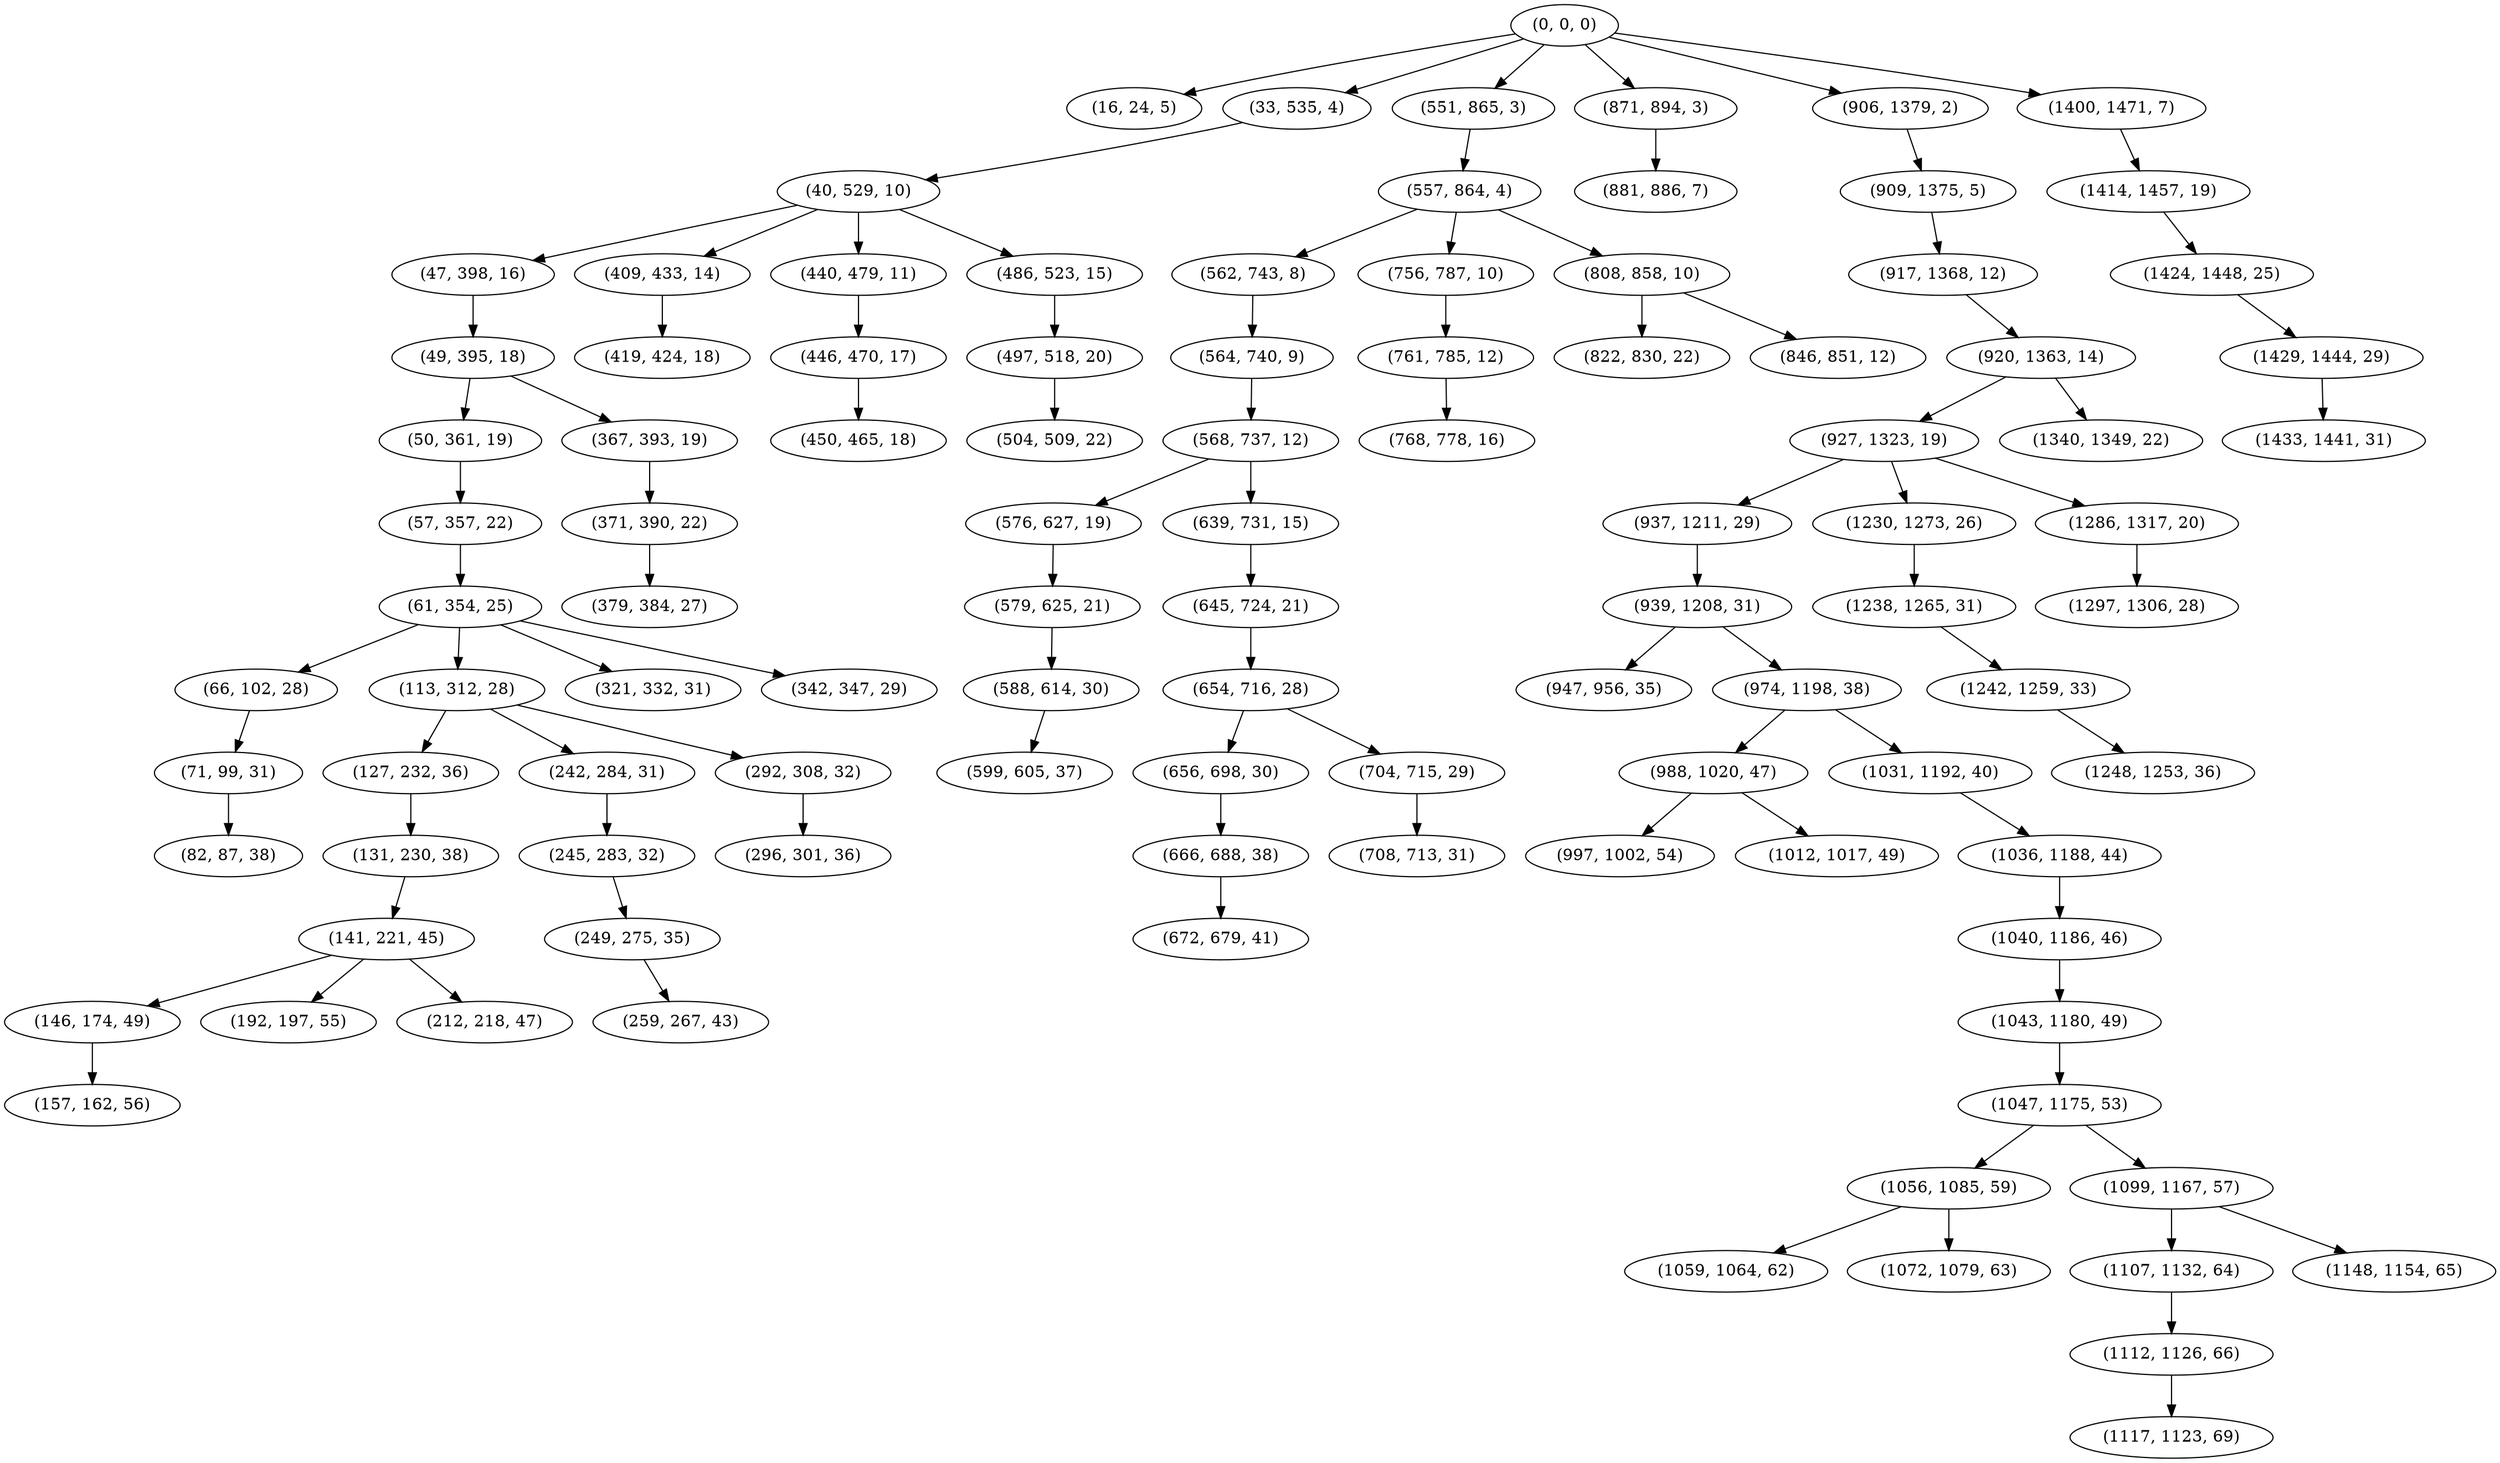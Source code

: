 digraph tree {
    "(0, 0, 0)";
    "(16, 24, 5)";
    "(33, 535, 4)";
    "(40, 529, 10)";
    "(47, 398, 16)";
    "(49, 395, 18)";
    "(50, 361, 19)";
    "(57, 357, 22)";
    "(61, 354, 25)";
    "(66, 102, 28)";
    "(71, 99, 31)";
    "(82, 87, 38)";
    "(113, 312, 28)";
    "(127, 232, 36)";
    "(131, 230, 38)";
    "(141, 221, 45)";
    "(146, 174, 49)";
    "(157, 162, 56)";
    "(192, 197, 55)";
    "(212, 218, 47)";
    "(242, 284, 31)";
    "(245, 283, 32)";
    "(249, 275, 35)";
    "(259, 267, 43)";
    "(292, 308, 32)";
    "(296, 301, 36)";
    "(321, 332, 31)";
    "(342, 347, 29)";
    "(367, 393, 19)";
    "(371, 390, 22)";
    "(379, 384, 27)";
    "(409, 433, 14)";
    "(419, 424, 18)";
    "(440, 479, 11)";
    "(446, 470, 17)";
    "(450, 465, 18)";
    "(486, 523, 15)";
    "(497, 518, 20)";
    "(504, 509, 22)";
    "(551, 865, 3)";
    "(557, 864, 4)";
    "(562, 743, 8)";
    "(564, 740, 9)";
    "(568, 737, 12)";
    "(576, 627, 19)";
    "(579, 625, 21)";
    "(588, 614, 30)";
    "(599, 605, 37)";
    "(639, 731, 15)";
    "(645, 724, 21)";
    "(654, 716, 28)";
    "(656, 698, 30)";
    "(666, 688, 38)";
    "(672, 679, 41)";
    "(704, 715, 29)";
    "(708, 713, 31)";
    "(756, 787, 10)";
    "(761, 785, 12)";
    "(768, 778, 16)";
    "(808, 858, 10)";
    "(822, 830, 22)";
    "(846, 851, 12)";
    "(871, 894, 3)";
    "(881, 886, 7)";
    "(906, 1379, 2)";
    "(909, 1375, 5)";
    "(917, 1368, 12)";
    "(920, 1363, 14)";
    "(927, 1323, 19)";
    "(937, 1211, 29)";
    "(939, 1208, 31)";
    "(947, 956, 35)";
    "(974, 1198, 38)";
    "(988, 1020, 47)";
    "(997, 1002, 54)";
    "(1012, 1017, 49)";
    "(1031, 1192, 40)";
    "(1036, 1188, 44)";
    "(1040, 1186, 46)";
    "(1043, 1180, 49)";
    "(1047, 1175, 53)";
    "(1056, 1085, 59)";
    "(1059, 1064, 62)";
    "(1072, 1079, 63)";
    "(1099, 1167, 57)";
    "(1107, 1132, 64)";
    "(1112, 1126, 66)";
    "(1117, 1123, 69)";
    "(1148, 1154, 65)";
    "(1230, 1273, 26)";
    "(1238, 1265, 31)";
    "(1242, 1259, 33)";
    "(1248, 1253, 36)";
    "(1286, 1317, 20)";
    "(1297, 1306, 28)";
    "(1340, 1349, 22)";
    "(1400, 1471, 7)";
    "(1414, 1457, 19)";
    "(1424, 1448, 25)";
    "(1429, 1444, 29)";
    "(1433, 1441, 31)";
    "(0, 0, 0)" -> "(16, 24, 5)";
    "(0, 0, 0)" -> "(33, 535, 4)";
    "(0, 0, 0)" -> "(551, 865, 3)";
    "(0, 0, 0)" -> "(871, 894, 3)";
    "(0, 0, 0)" -> "(906, 1379, 2)";
    "(0, 0, 0)" -> "(1400, 1471, 7)";
    "(33, 535, 4)" -> "(40, 529, 10)";
    "(40, 529, 10)" -> "(47, 398, 16)";
    "(40, 529, 10)" -> "(409, 433, 14)";
    "(40, 529, 10)" -> "(440, 479, 11)";
    "(40, 529, 10)" -> "(486, 523, 15)";
    "(47, 398, 16)" -> "(49, 395, 18)";
    "(49, 395, 18)" -> "(50, 361, 19)";
    "(49, 395, 18)" -> "(367, 393, 19)";
    "(50, 361, 19)" -> "(57, 357, 22)";
    "(57, 357, 22)" -> "(61, 354, 25)";
    "(61, 354, 25)" -> "(66, 102, 28)";
    "(61, 354, 25)" -> "(113, 312, 28)";
    "(61, 354, 25)" -> "(321, 332, 31)";
    "(61, 354, 25)" -> "(342, 347, 29)";
    "(66, 102, 28)" -> "(71, 99, 31)";
    "(71, 99, 31)" -> "(82, 87, 38)";
    "(113, 312, 28)" -> "(127, 232, 36)";
    "(113, 312, 28)" -> "(242, 284, 31)";
    "(113, 312, 28)" -> "(292, 308, 32)";
    "(127, 232, 36)" -> "(131, 230, 38)";
    "(131, 230, 38)" -> "(141, 221, 45)";
    "(141, 221, 45)" -> "(146, 174, 49)";
    "(141, 221, 45)" -> "(192, 197, 55)";
    "(141, 221, 45)" -> "(212, 218, 47)";
    "(146, 174, 49)" -> "(157, 162, 56)";
    "(242, 284, 31)" -> "(245, 283, 32)";
    "(245, 283, 32)" -> "(249, 275, 35)";
    "(249, 275, 35)" -> "(259, 267, 43)";
    "(292, 308, 32)" -> "(296, 301, 36)";
    "(367, 393, 19)" -> "(371, 390, 22)";
    "(371, 390, 22)" -> "(379, 384, 27)";
    "(409, 433, 14)" -> "(419, 424, 18)";
    "(440, 479, 11)" -> "(446, 470, 17)";
    "(446, 470, 17)" -> "(450, 465, 18)";
    "(486, 523, 15)" -> "(497, 518, 20)";
    "(497, 518, 20)" -> "(504, 509, 22)";
    "(551, 865, 3)" -> "(557, 864, 4)";
    "(557, 864, 4)" -> "(562, 743, 8)";
    "(557, 864, 4)" -> "(756, 787, 10)";
    "(557, 864, 4)" -> "(808, 858, 10)";
    "(562, 743, 8)" -> "(564, 740, 9)";
    "(564, 740, 9)" -> "(568, 737, 12)";
    "(568, 737, 12)" -> "(576, 627, 19)";
    "(568, 737, 12)" -> "(639, 731, 15)";
    "(576, 627, 19)" -> "(579, 625, 21)";
    "(579, 625, 21)" -> "(588, 614, 30)";
    "(588, 614, 30)" -> "(599, 605, 37)";
    "(639, 731, 15)" -> "(645, 724, 21)";
    "(645, 724, 21)" -> "(654, 716, 28)";
    "(654, 716, 28)" -> "(656, 698, 30)";
    "(654, 716, 28)" -> "(704, 715, 29)";
    "(656, 698, 30)" -> "(666, 688, 38)";
    "(666, 688, 38)" -> "(672, 679, 41)";
    "(704, 715, 29)" -> "(708, 713, 31)";
    "(756, 787, 10)" -> "(761, 785, 12)";
    "(761, 785, 12)" -> "(768, 778, 16)";
    "(808, 858, 10)" -> "(822, 830, 22)";
    "(808, 858, 10)" -> "(846, 851, 12)";
    "(871, 894, 3)" -> "(881, 886, 7)";
    "(906, 1379, 2)" -> "(909, 1375, 5)";
    "(909, 1375, 5)" -> "(917, 1368, 12)";
    "(917, 1368, 12)" -> "(920, 1363, 14)";
    "(920, 1363, 14)" -> "(927, 1323, 19)";
    "(920, 1363, 14)" -> "(1340, 1349, 22)";
    "(927, 1323, 19)" -> "(937, 1211, 29)";
    "(927, 1323, 19)" -> "(1230, 1273, 26)";
    "(927, 1323, 19)" -> "(1286, 1317, 20)";
    "(937, 1211, 29)" -> "(939, 1208, 31)";
    "(939, 1208, 31)" -> "(947, 956, 35)";
    "(939, 1208, 31)" -> "(974, 1198, 38)";
    "(974, 1198, 38)" -> "(988, 1020, 47)";
    "(974, 1198, 38)" -> "(1031, 1192, 40)";
    "(988, 1020, 47)" -> "(997, 1002, 54)";
    "(988, 1020, 47)" -> "(1012, 1017, 49)";
    "(1031, 1192, 40)" -> "(1036, 1188, 44)";
    "(1036, 1188, 44)" -> "(1040, 1186, 46)";
    "(1040, 1186, 46)" -> "(1043, 1180, 49)";
    "(1043, 1180, 49)" -> "(1047, 1175, 53)";
    "(1047, 1175, 53)" -> "(1056, 1085, 59)";
    "(1047, 1175, 53)" -> "(1099, 1167, 57)";
    "(1056, 1085, 59)" -> "(1059, 1064, 62)";
    "(1056, 1085, 59)" -> "(1072, 1079, 63)";
    "(1099, 1167, 57)" -> "(1107, 1132, 64)";
    "(1099, 1167, 57)" -> "(1148, 1154, 65)";
    "(1107, 1132, 64)" -> "(1112, 1126, 66)";
    "(1112, 1126, 66)" -> "(1117, 1123, 69)";
    "(1230, 1273, 26)" -> "(1238, 1265, 31)";
    "(1238, 1265, 31)" -> "(1242, 1259, 33)";
    "(1242, 1259, 33)" -> "(1248, 1253, 36)";
    "(1286, 1317, 20)" -> "(1297, 1306, 28)";
    "(1400, 1471, 7)" -> "(1414, 1457, 19)";
    "(1414, 1457, 19)" -> "(1424, 1448, 25)";
    "(1424, 1448, 25)" -> "(1429, 1444, 29)";
    "(1429, 1444, 29)" -> "(1433, 1441, 31)";
}
